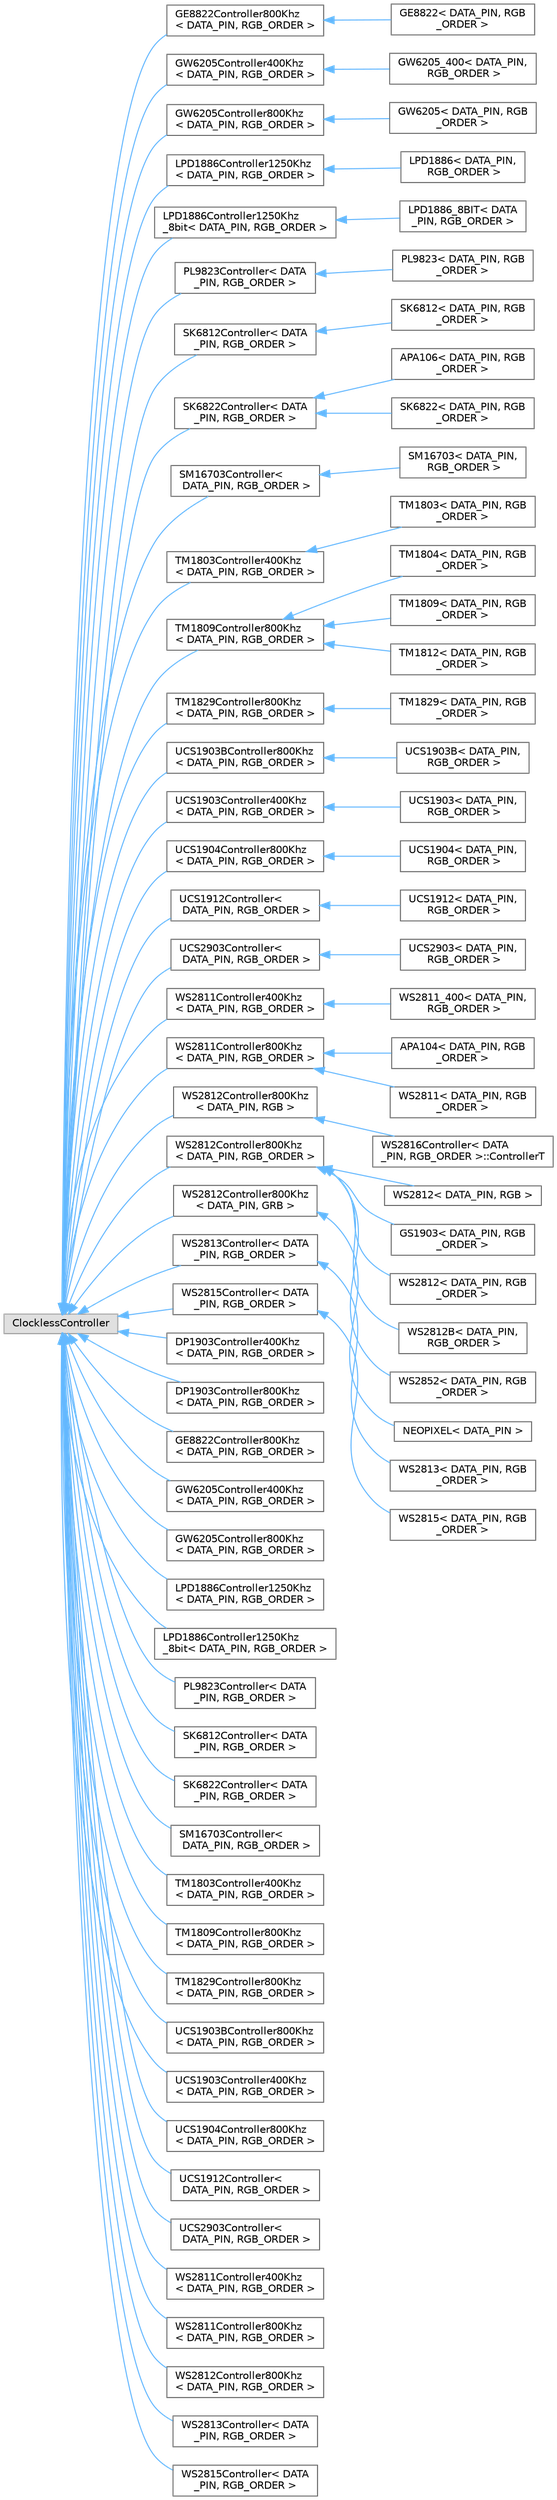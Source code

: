 digraph "Graphical Class Hierarchy"
{
 // LATEX_PDF_SIZE
  bgcolor="transparent";
  edge [fontname=Helvetica,fontsize=10,labelfontname=Helvetica,labelfontsize=10];
  node [fontname=Helvetica,fontsize=10,shape=box,height=0.2,width=0.4];
  rankdir="LR";
  Node0 [id="Node000000",label="ClocklessController",height=0.2,width=0.4,color="grey60", fillcolor="#E0E0E0", style="filled",tooltip=" "];
  Node0 -> Node1 [id="edge44_Node000000_Node000001",dir="back",color="steelblue1",style="solid",tooltip=" "];
  Node1 [id="Node000001",label="GE8822Controller800Khz\l\< DATA_PIN, RGB_ORDER \>",height=0.2,width=0.4,color="grey40", fillcolor="white", style="filled",URL="$d0/def/class_g_e8822_controller800_khz.html",tooltip=" "];
  Node1 -> Node2 [id="edge45_Node000001_Node000002",dir="back",color="steelblue1",style="solid",tooltip=" "];
  Node2 [id="Node000002",label="GE8822\< DATA_PIN, RGB\l_ORDER \>",height=0.2,width=0.4,color="grey40", fillcolor="white", style="filled",URL="$dc/dc9/class_g_e8822.html",tooltip="GE8822 controller class."];
  Node0 -> Node3 [id="edge46_Node000000_Node000003",dir="back",color="steelblue1",style="solid",tooltip=" "];
  Node3 [id="Node000003",label="GW6205Controller400Khz\l\< DATA_PIN, RGB_ORDER \>",height=0.2,width=0.4,color="grey40", fillcolor="white", style="filled",URL="$dd/dfa/class_g_w6205_controller400_khz.html",tooltip=" "];
  Node3 -> Node4 [id="edge47_Node000003_Node000004",dir="back",color="steelblue1",style="solid",tooltip=" "];
  Node4 [id="Node000004",label="GW6205_400\< DATA_PIN,\l RGB_ORDER \>",height=0.2,width=0.4,color="grey40", fillcolor="white", style="filled",URL="$d7/d84/class_g_w6205__400.html",tooltip="GW6205_400 controller class."];
  Node0 -> Node5 [id="edge48_Node000000_Node000005",dir="back",color="steelblue1",style="solid",tooltip=" "];
  Node5 [id="Node000005",label="GW6205Controller800Khz\l\< DATA_PIN, RGB_ORDER \>",height=0.2,width=0.4,color="grey40", fillcolor="white", style="filled",URL="$da/d20/class_g_w6205_controller800_khz.html",tooltip=" "];
  Node5 -> Node6 [id="edge49_Node000005_Node000006",dir="back",color="steelblue1",style="solid",tooltip=" "];
  Node6 [id="Node000006",label="GW6205\< DATA_PIN, RGB\l_ORDER \>",height=0.2,width=0.4,color="grey40", fillcolor="white", style="filled",URL="$d9/de6/class_g_w6205.html",tooltip="GW6205 controller class."];
  Node0 -> Node7 [id="edge50_Node000000_Node000007",dir="back",color="steelblue1",style="solid",tooltip=" "];
  Node7 [id="Node000007",label="LPD1886Controller1250Khz\l\< DATA_PIN, RGB_ORDER \>",height=0.2,width=0.4,color="grey40", fillcolor="white", style="filled",URL="$d9/da6/class_l_p_d1886_controller1250_khz.html",tooltip=" "];
  Node7 -> Node8 [id="edge51_Node000007_Node000008",dir="back",color="steelblue1",style="solid",tooltip=" "];
  Node8 [id="Node000008",label="LPD1886\< DATA_PIN,\l RGB_ORDER \>",height=0.2,width=0.4,color="grey40", fillcolor="white", style="filled",URL="$dc/d97/class_l_p_d1886.html",tooltip="LPD1886 controller class."];
  Node0 -> Node9 [id="edge52_Node000000_Node000009",dir="back",color="steelblue1",style="solid",tooltip=" "];
  Node9 [id="Node000009",label="LPD1886Controller1250Khz\l_8bit\< DATA_PIN, RGB_ORDER \>",height=0.2,width=0.4,color="grey40", fillcolor="white", style="filled",URL="$db/df7/class_l_p_d1886_controller1250_khz__8bit.html",tooltip=" "];
  Node9 -> Node10 [id="edge53_Node000009_Node000010",dir="back",color="steelblue1",style="solid",tooltip=" "];
  Node10 [id="Node000010",label="LPD1886_8BIT\< DATA\l_PIN, RGB_ORDER \>",height=0.2,width=0.4,color="grey40", fillcolor="white", style="filled",URL="$d2/dbc/class_l_p_d1886__8_b_i_t.html",tooltip="LPD1886_8BIT controller class."];
  Node0 -> Node11 [id="edge54_Node000000_Node000011",dir="back",color="steelblue1",style="solid",tooltip=" "];
  Node11 [id="Node000011",label="PL9823Controller\< DATA\l_PIN, RGB_ORDER \>",height=0.2,width=0.4,color="grey40", fillcolor="white", style="filled",URL="$dc/d0c/class_p_l9823_controller.html",tooltip=" "];
  Node11 -> Node12 [id="edge55_Node000011_Node000012",dir="back",color="steelblue1",style="solid",tooltip=" "];
  Node12 [id="Node000012",label="PL9823\< DATA_PIN, RGB\l_ORDER \>",height=0.2,width=0.4,color="grey40", fillcolor="white", style="filled",URL="$d6/d94/class_p_l9823.html",tooltip="PL9823 controller class."];
  Node0 -> Node13 [id="edge56_Node000000_Node000013",dir="back",color="steelblue1",style="solid",tooltip=" "];
  Node13 [id="Node000013",label="SK6812Controller\< DATA\l_PIN, RGB_ORDER \>",height=0.2,width=0.4,color="grey40", fillcolor="white", style="filled",URL="$d9/d05/class_s_k6812_controller.html",tooltip=" "];
  Node13 -> Node14 [id="edge57_Node000013_Node000014",dir="back",color="steelblue1",style="solid",tooltip=" "];
  Node14 [id="Node000014",label="SK6812\< DATA_PIN, RGB\l_ORDER \>",height=0.2,width=0.4,color="grey40", fillcolor="white", style="filled",URL="$db/d91/class_s_k6812.html",tooltip="SK6812 controller class."];
  Node0 -> Node15 [id="edge58_Node000000_Node000015",dir="back",color="steelblue1",style="solid",tooltip=" "];
  Node15 [id="Node000015",label="SK6822Controller\< DATA\l_PIN, RGB_ORDER \>",height=0.2,width=0.4,color="grey40", fillcolor="white", style="filled",URL="$db/dc8/class_s_k6822_controller.html",tooltip=" "];
  Node15 -> Node16 [id="edge59_Node000015_Node000016",dir="back",color="steelblue1",style="solid",tooltip=" "];
  Node16 [id="Node000016",label="APA106\< DATA_PIN, RGB\l_ORDER \>",height=0.2,width=0.4,color="grey40", fillcolor="white", style="filled",URL="$d6/d3f/class_a_p_a106.html",tooltip="APA106 controller class."];
  Node15 -> Node17 [id="edge60_Node000015_Node000017",dir="back",color="steelblue1",style="solid",tooltip=" "];
  Node17 [id="Node000017",label="SK6822\< DATA_PIN, RGB\l_ORDER \>",height=0.2,width=0.4,color="grey40", fillcolor="white", style="filled",URL="$d3/d5c/class_s_k6822.html",tooltip="SK6822 controller class."];
  Node0 -> Node18 [id="edge61_Node000000_Node000018",dir="back",color="steelblue1",style="solid",tooltip=" "];
  Node18 [id="Node000018",label="SM16703Controller\<\l DATA_PIN, RGB_ORDER \>",height=0.2,width=0.4,color="grey40", fillcolor="white", style="filled",URL="$de/d77/class_s_m16703_controller.html",tooltip=" "];
  Node18 -> Node19 [id="edge62_Node000018_Node000019",dir="back",color="steelblue1",style="solid",tooltip=" "];
  Node19 [id="Node000019",label="SM16703\< DATA_PIN,\l RGB_ORDER \>",height=0.2,width=0.4,color="grey40", fillcolor="white", style="filled",URL="$dd/d92/class_s_m16703.html",tooltip="SM16703 controller class."];
  Node0 -> Node20 [id="edge63_Node000000_Node000020",dir="back",color="steelblue1",style="solid",tooltip=" "];
  Node20 [id="Node000020",label="TM1803Controller400Khz\l\< DATA_PIN, RGB_ORDER \>",height=0.2,width=0.4,color="grey40", fillcolor="white", style="filled",URL="$d0/da8/class_t_m1803_controller400_khz.html",tooltip=" "];
  Node20 -> Node21 [id="edge64_Node000020_Node000021",dir="back",color="steelblue1",style="solid",tooltip=" "];
  Node21 [id="Node000021",label="TM1803\< DATA_PIN, RGB\l_ORDER \>",height=0.2,width=0.4,color="grey40", fillcolor="white", style="filled",URL="$d5/d26/class_t_m1803.html",tooltip="TM1803 controller class."];
  Node0 -> Node22 [id="edge65_Node000000_Node000022",dir="back",color="steelblue1",style="solid",tooltip=" "];
  Node22 [id="Node000022",label="TM1809Controller800Khz\l\< DATA_PIN, RGB_ORDER \>",height=0.2,width=0.4,color="grey40", fillcolor="white", style="filled",URL="$d7/d07/class_t_m1809_controller800_khz.html",tooltip=" "];
  Node22 -> Node23 [id="edge66_Node000022_Node000023",dir="back",color="steelblue1",style="solid",tooltip=" "];
  Node23 [id="Node000023",label="TM1804\< DATA_PIN, RGB\l_ORDER \>",height=0.2,width=0.4,color="grey40", fillcolor="white", style="filled",URL="$d6/d8a/class_t_m1804.html",tooltip="TM1804 controller class."];
  Node22 -> Node24 [id="edge67_Node000022_Node000024",dir="back",color="steelblue1",style="solid",tooltip=" "];
  Node24 [id="Node000024",label="TM1809\< DATA_PIN, RGB\l_ORDER \>",height=0.2,width=0.4,color="grey40", fillcolor="white", style="filled",URL="$d5/d32/class_t_m1809.html",tooltip="TM1809 controller class."];
  Node22 -> Node25 [id="edge68_Node000022_Node000025",dir="back",color="steelblue1",style="solid",tooltip=" "];
  Node25 [id="Node000025",label="TM1812\< DATA_PIN, RGB\l_ORDER \>",height=0.2,width=0.4,color="grey40", fillcolor="white", style="filled",URL="$d8/d51/class_t_m1812.html",tooltip="TM1812 controller class."];
  Node0 -> Node26 [id="edge69_Node000000_Node000026",dir="back",color="steelblue1",style="solid",tooltip=" "];
  Node26 [id="Node000026",label="TM1829Controller800Khz\l\< DATA_PIN, RGB_ORDER \>",height=0.2,width=0.4,color="grey40", fillcolor="white", style="filled",URL="$d0/ddf/class_t_m1829_controller800_khz.html",tooltip=" "];
  Node26 -> Node27 [id="edge70_Node000026_Node000027",dir="back",color="steelblue1",style="solid",tooltip=" "];
  Node27 [id="Node000027",label="TM1829\< DATA_PIN, RGB\l_ORDER \>",height=0.2,width=0.4,color="grey40", fillcolor="white", style="filled",URL="$d6/d1c/class_t_m1829.html",tooltip="TM1829 controller class."];
  Node0 -> Node28 [id="edge71_Node000000_Node000028",dir="back",color="steelblue1",style="solid",tooltip=" "];
  Node28 [id="Node000028",label="UCS1903BController800Khz\l\< DATA_PIN, RGB_ORDER \>",height=0.2,width=0.4,color="grey40", fillcolor="white", style="filled",URL="$d1/d29/class_u_c_s1903_b_controller800_khz.html",tooltip=" "];
  Node28 -> Node29 [id="edge72_Node000028_Node000029",dir="back",color="steelblue1",style="solid",tooltip=" "];
  Node29 [id="Node000029",label="UCS1903B\< DATA_PIN,\l RGB_ORDER \>",height=0.2,width=0.4,color="grey40", fillcolor="white", style="filled",URL="$df/d4c/class_u_c_s1903_b.html",tooltip="UCS1903B controller class."];
  Node0 -> Node30 [id="edge73_Node000000_Node000030",dir="back",color="steelblue1",style="solid",tooltip=" "];
  Node30 [id="Node000030",label="UCS1903Controller400Khz\l\< DATA_PIN, RGB_ORDER \>",height=0.2,width=0.4,color="grey40", fillcolor="white", style="filled",URL="$d9/d23/class_u_c_s1903_controller400_khz.html",tooltip=" "];
  Node30 -> Node31 [id="edge74_Node000030_Node000031",dir="back",color="steelblue1",style="solid",tooltip=" "];
  Node31 [id="Node000031",label="UCS1903\< DATA_PIN,\l RGB_ORDER \>",height=0.2,width=0.4,color="grey40", fillcolor="white", style="filled",URL="$d0/db7/class_u_c_s1903.html",tooltip="UCS1903 controller class."];
  Node0 -> Node32 [id="edge75_Node000000_Node000032",dir="back",color="steelblue1",style="solid",tooltip=" "];
  Node32 [id="Node000032",label="UCS1904Controller800Khz\l\< DATA_PIN, RGB_ORDER \>",height=0.2,width=0.4,color="grey40", fillcolor="white", style="filled",URL="$d3/d29/class_u_c_s1904_controller800_khz.html",tooltip=" "];
  Node32 -> Node33 [id="edge76_Node000032_Node000033",dir="back",color="steelblue1",style="solid",tooltip=" "];
  Node33 [id="Node000033",label="UCS1904\< DATA_PIN,\l RGB_ORDER \>",height=0.2,width=0.4,color="grey40", fillcolor="white", style="filled",URL="$d3/dc0/class_u_c_s1904.html",tooltip="UCS1904 controller class."];
  Node0 -> Node34 [id="edge77_Node000000_Node000034",dir="back",color="steelblue1",style="solid",tooltip=" "];
  Node34 [id="Node000034",label="UCS1912Controller\<\l DATA_PIN, RGB_ORDER \>",height=0.2,width=0.4,color="grey40", fillcolor="white", style="filled",URL="$df/d1e/class_u_c_s1912_controller.html",tooltip=" "];
  Node34 -> Node35 [id="edge78_Node000034_Node000035",dir="back",color="steelblue1",style="solid",tooltip=" "];
  Node35 [id="Node000035",label="UCS1912\< DATA_PIN,\l RGB_ORDER \>",height=0.2,width=0.4,color="grey40", fillcolor="white", style="filled",URL="$d4/dad/class_u_c_s1912.html",tooltip="UCS1912 controller class."];
  Node0 -> Node36 [id="edge79_Node000000_Node000036",dir="back",color="steelblue1",style="solid",tooltip=" "];
  Node36 [id="Node000036",label="UCS2903Controller\<\l DATA_PIN, RGB_ORDER \>",height=0.2,width=0.4,color="grey40", fillcolor="white", style="filled",URL="$d6/d05/class_u_c_s2903_controller.html",tooltip=" "];
  Node36 -> Node37 [id="edge80_Node000036_Node000037",dir="back",color="steelblue1",style="solid",tooltip=" "];
  Node37 [id="Node000037",label="UCS2903\< DATA_PIN,\l RGB_ORDER \>",height=0.2,width=0.4,color="grey40", fillcolor="white", style="filled",URL="$d7/d84/class_u_c_s2903.html",tooltip="UCS2903 controller class."];
  Node0 -> Node38 [id="edge81_Node000000_Node000038",dir="back",color="steelblue1",style="solid",tooltip=" "];
  Node38 [id="Node000038",label="WS2811Controller400Khz\l\< DATA_PIN, RGB_ORDER \>",height=0.2,width=0.4,color="grey40", fillcolor="white", style="filled",URL="$da/d69/class_w_s2811_controller400_khz.html",tooltip=" "];
  Node38 -> Node39 [id="edge82_Node000038_Node000039",dir="back",color="steelblue1",style="solid",tooltip=" "];
  Node39 [id="Node000039",label="WS2811_400\< DATA_PIN,\l RGB_ORDER \>",height=0.2,width=0.4,color="grey40", fillcolor="white", style="filled",URL="$d9/d7c/class_w_s2811__400.html",tooltip="WS2811_400 controller class."];
  Node0 -> Node40 [id="edge83_Node000000_Node000040",dir="back",color="steelblue1",style="solid",tooltip=" "];
  Node40 [id="Node000040",label="WS2811Controller800Khz\l\< DATA_PIN, RGB_ORDER \>",height=0.2,width=0.4,color="grey40", fillcolor="white", style="filled",URL="$dc/db6/class_w_s2811_controller800_khz.html",tooltip=" "];
  Node40 -> Node41 [id="edge84_Node000040_Node000041",dir="back",color="steelblue1",style="solid",tooltip=" "];
  Node41 [id="Node000041",label="APA104\< DATA_PIN, RGB\l_ORDER \>",height=0.2,width=0.4,color="grey40", fillcolor="white", style="filled",URL="$da/dbf/class_a_p_a104.html",tooltip="APA104 controller class."];
  Node40 -> Node42 [id="edge85_Node000040_Node000042",dir="back",color="steelblue1",style="solid",tooltip=" "];
  Node42 [id="Node000042",label="WS2811\< DATA_PIN, RGB\l_ORDER \>",height=0.2,width=0.4,color="grey40", fillcolor="white", style="filled",URL="$d4/de9/class_w_s2811.html",tooltip="WS2811 controller class."];
  Node0 -> Node43 [id="edge86_Node000000_Node000043",dir="back",color="steelblue1",style="solid",tooltip=" "];
  Node43 [id="Node000043",label="WS2812Controller800Khz\l\< DATA_PIN, RGB \>",height=0.2,width=0.4,color="grey40", fillcolor="white", style="filled",URL="$de/d9d/class_w_s2812_controller800_khz.html",tooltip=" "];
  Node43 -> Node44 [id="edge87_Node000043_Node000044",dir="back",color="steelblue1",style="solid",tooltip=" "];
  Node44 [id="Node000044",label="WS2816Controller\< DATA\l_PIN, RGB_ORDER \>::ControllerT",height=0.2,width=0.4,color="grey40", fillcolor="white", style="filled",URL="$d5/db3/class_w_s2816_controller_1_1_controller_t.html",tooltip=" "];
  Node0 -> Node45 [id="edge88_Node000000_Node000045",dir="back",color="steelblue1",style="solid",tooltip=" "];
  Node45 [id="Node000045",label="WS2812Controller800Khz\l\< DATA_PIN, RGB_ORDER \>",height=0.2,width=0.4,color="grey40", fillcolor="white", style="filled",URL="$de/d9d/class_w_s2812_controller800_khz.html",tooltip=" "];
  Node45 -> Node46 [id="edge89_Node000045_Node000046",dir="back",color="steelblue1",style="solid",tooltip=" "];
  Node46 [id="Node000046",label="WS2812\< DATA_PIN, RGB \>",height=0.2,width=0.4,color="grey40", fillcolor="white", style="filled",URL="$d6/d04/class_w_s2812.html",tooltip=" "];
  Node45 -> Node47 [id="edge90_Node000045_Node000047",dir="back",color="steelblue1",style="solid",tooltip=" "];
  Node47 [id="Node000047",label="GS1903\< DATA_PIN, RGB\l_ORDER \>",height=0.2,width=0.4,color="grey40", fillcolor="white", style="filled",URL="$d2/dfb/class_g_s1903.html",tooltip="GS1903 controller class."];
  Node45 -> Node48 [id="edge91_Node000045_Node000048",dir="back",color="steelblue1",style="solid",tooltip=" "];
  Node48 [id="Node000048",label="WS2812\< DATA_PIN, RGB\l_ORDER \>",height=0.2,width=0.4,color="grey40", fillcolor="white", style="filled",URL="$d6/d04/class_w_s2812.html",tooltip="WS2812 controller class."];
  Node45 -> Node49 [id="edge92_Node000045_Node000049",dir="back",color="steelblue1",style="solid",tooltip=" "];
  Node49 [id="Node000049",label="WS2812B\< DATA_PIN,\l RGB_ORDER \>",height=0.2,width=0.4,color="grey40", fillcolor="white", style="filled",URL="$d5/dd0/class_w_s2812_b.html",tooltip="WS2812B controller class."];
  Node45 -> Node50 [id="edge93_Node000045_Node000050",dir="back",color="steelblue1",style="solid",tooltip=" "];
  Node50 [id="Node000050",label="WS2852\< DATA_PIN, RGB\l_ORDER \>",height=0.2,width=0.4,color="grey40", fillcolor="white", style="filled",URL="$df/d10/class_w_s2852.html",tooltip="WS2852 controller class."];
  Node0 -> Node51 [id="edge94_Node000000_Node000051",dir="back",color="steelblue1",style="solid",tooltip=" "];
  Node51 [id="Node000051",label="WS2812Controller800Khz\l\< DATA_PIN, GRB \>",height=0.2,width=0.4,color="grey40", fillcolor="white", style="filled",URL="$de/d9d/class_w_s2812_controller800_khz.html",tooltip=" "];
  Node51 -> Node52 [id="edge95_Node000051_Node000052",dir="back",color="steelblue1",style="solid",tooltip=" "];
  Node52 [id="Node000052",label="NEOPIXEL\< DATA_PIN \>",height=0.2,width=0.4,color="grey40", fillcolor="white", style="filled",URL="$d5/d5c/class_n_e_o_p_i_x_e_l.html",tooltip="LED controller for WS2812 LEDs with GRB color order."];
  Node0 -> Node53 [id="edge96_Node000000_Node000053",dir="back",color="steelblue1",style="solid",tooltip=" "];
  Node53 [id="Node000053",label="WS2813Controller\< DATA\l_PIN, RGB_ORDER \>",height=0.2,width=0.4,color="grey40", fillcolor="white", style="filled",URL="$dc/d78/class_w_s2813_controller.html",tooltip=" "];
  Node53 -> Node54 [id="edge97_Node000053_Node000054",dir="back",color="steelblue1",style="solid",tooltip=" "];
  Node54 [id="Node000054",label="WS2813\< DATA_PIN, RGB\l_ORDER \>",height=0.2,width=0.4,color="grey40", fillcolor="white", style="filled",URL="$d3/d7d/class_w_s2813.html",tooltip="WS2813 controller class."];
  Node0 -> Node55 [id="edge98_Node000000_Node000055",dir="back",color="steelblue1",style="solid",tooltip=" "];
  Node55 [id="Node000055",label="WS2815Controller\< DATA\l_PIN, RGB_ORDER \>",height=0.2,width=0.4,color="grey40", fillcolor="white", style="filled",URL="$de/d5f/class_w_s2815_controller.html",tooltip=" "];
  Node55 -> Node56 [id="edge99_Node000055_Node000056",dir="back",color="steelblue1",style="solid",tooltip=" "];
  Node56 [id="Node000056",label="WS2815\< DATA_PIN, RGB\l_ORDER \>",height=0.2,width=0.4,color="grey40", fillcolor="white", style="filled",URL="$d1/de1/class_w_s2815.html",tooltip="WS2815 controller class."];
  Node0 -> Node57 [id="edge100_Node000000_Node000057",dir="back",color="steelblue1",style="solid",tooltip=" "];
  Node57 [id="Node000057",label="DP1903Controller400Khz\l\< DATA_PIN, RGB_ORDER \>",height=0.2,width=0.4,color="grey40", fillcolor="white", style="filled",URL="$d1/dcf/class_d_p1903_controller400_khz.html",tooltip="DP1903 controller class @ 400 KHz."];
  Node0 -> Node58 [id="edge101_Node000000_Node000058",dir="back",color="steelblue1",style="solid",tooltip=" "];
  Node58 [id="Node000058",label="DP1903Controller800Khz\l\< DATA_PIN, RGB_ORDER \>",height=0.2,width=0.4,color="grey40", fillcolor="white", style="filled",URL="$dd/dec/class_d_p1903_controller800_khz.html",tooltip="DP1903 controller class @ 800 KHz."];
  Node0 -> Node59 [id="edge102_Node000000_Node000059",dir="back",color="steelblue1",style="solid",tooltip=" "];
  Node59 [id="Node000059",label="GE8822Controller800Khz\l\< DATA_PIN, RGB_ORDER \>",height=0.2,width=0.4,color="grey40", fillcolor="white", style="filled",URL="$d0/def/class_g_e8822_controller800_khz.html",tooltip="GE8822 controller class."];
  Node0 -> Node60 [id="edge103_Node000000_Node000060",dir="back",color="steelblue1",style="solid",tooltip=" "];
  Node60 [id="Node000060",label="GW6205Controller400Khz\l\< DATA_PIN, RGB_ORDER \>",height=0.2,width=0.4,color="grey40", fillcolor="white", style="filled",URL="$dd/dfa/class_g_w6205_controller400_khz.html",tooltip="GW6205 controller class @ 400 KHz."];
  Node0 -> Node61 [id="edge104_Node000000_Node000061",dir="back",color="steelblue1",style="solid",tooltip=" "];
  Node61 [id="Node000061",label="GW6205Controller800Khz\l\< DATA_PIN, RGB_ORDER \>",height=0.2,width=0.4,color="grey40", fillcolor="white", style="filled",URL="$da/d20/class_g_w6205_controller800_khz.html",tooltip="UCS1904 controller class @ 800 KHz."];
  Node0 -> Node62 [id="edge105_Node000000_Node000062",dir="back",color="steelblue1",style="solid",tooltip=" "];
  Node62 [id="Node000062",label="LPD1886Controller1250Khz\l\< DATA_PIN, RGB_ORDER \>",height=0.2,width=0.4,color="grey40", fillcolor="white", style="filled",URL="$d9/da6/class_l_p_d1886_controller1250_khz.html",tooltip="LPD1886 controller class."];
  Node0 -> Node63 [id="edge106_Node000000_Node000063",dir="back",color="steelblue1",style="solid",tooltip=" "];
  Node63 [id="Node000063",label="LPD1886Controller1250Khz\l_8bit\< DATA_PIN, RGB_ORDER \>",height=0.2,width=0.4,color="grey40", fillcolor="white", style="filled",URL="$db/df7/class_l_p_d1886_controller1250_khz__8bit.html",tooltip="LPD1886 controller class."];
  Node0 -> Node64 [id="edge107_Node000000_Node000064",dir="back",color="steelblue1",style="solid",tooltip=" "];
  Node64 [id="Node000064",label="PL9823Controller\< DATA\l_PIN, RGB_ORDER \>",height=0.2,width=0.4,color="grey40", fillcolor="white", style="filled",URL="$dc/d0c/class_p_l9823_controller.html",tooltip="PL9823 controller class."];
  Node0 -> Node65 [id="edge108_Node000000_Node000065",dir="back",color="steelblue1",style="solid",tooltip=" "];
  Node65 [id="Node000065",label="SK6812Controller\< DATA\l_PIN, RGB_ORDER \>",height=0.2,width=0.4,color="grey40", fillcolor="white", style="filled",URL="$d9/d05/class_s_k6812_controller.html",tooltip="SK6812 controller class."];
  Node0 -> Node66 [id="edge109_Node000000_Node000066",dir="back",color="steelblue1",style="solid",tooltip=" "];
  Node66 [id="Node000066",label="SK6822Controller\< DATA\l_PIN, RGB_ORDER \>",height=0.2,width=0.4,color="grey40", fillcolor="white", style="filled",URL="$db/dc8/class_s_k6822_controller.html",tooltip="SK6822 controller class."];
  Node0 -> Node67 [id="edge110_Node000000_Node000067",dir="back",color="steelblue1",style="solid",tooltip=" "];
  Node67 [id="Node000067",label="SM16703Controller\<\l DATA_PIN, RGB_ORDER \>",height=0.2,width=0.4,color="grey40", fillcolor="white", style="filled",URL="$de/d77/class_s_m16703_controller.html",tooltip="SM16703 controller class."];
  Node0 -> Node68 [id="edge111_Node000000_Node000068",dir="back",color="steelblue1",style="solid",tooltip=" "];
  Node68 [id="Node000068",label="TM1803Controller400Khz\l\< DATA_PIN, RGB_ORDER \>",height=0.2,width=0.4,color="grey40", fillcolor="white", style="filled",URL="$d0/da8/class_t_m1803_controller400_khz.html",tooltip="TM1803 controller class."];
  Node0 -> Node69 [id="edge112_Node000000_Node000069",dir="back",color="steelblue1",style="solid",tooltip=" "];
  Node69 [id="Node000069",label="TM1809Controller800Khz\l\< DATA_PIN, RGB_ORDER \>",height=0.2,width=0.4,color="grey40", fillcolor="white", style="filled",URL="$d7/d07/class_t_m1809_controller800_khz.html",tooltip="TM1809 controller class."];
  Node0 -> Node70 [id="edge113_Node000000_Node000070",dir="back",color="steelblue1",style="solid",tooltip=" "];
  Node70 [id="Node000070",label="TM1829Controller800Khz\l\< DATA_PIN, RGB_ORDER \>",height=0.2,width=0.4,color="grey40", fillcolor="white", style="filled",URL="$d0/ddf/class_t_m1829_controller800_khz.html",tooltip="TM1829 controller class."];
  Node0 -> Node71 [id="edge114_Node000000_Node000071",dir="back",color="steelblue1",style="solid",tooltip=" "];
  Node71 [id="Node000071",label="UCS1903BController800Khz\l\< DATA_PIN, RGB_ORDER \>",height=0.2,width=0.4,color="grey40", fillcolor="white", style="filled",URL="$d1/d29/class_u_c_s1903_b_controller800_khz.html",tooltip="UCS1903B controller class."];
  Node0 -> Node72 [id="edge115_Node000000_Node000072",dir="back",color="steelblue1",style="solid",tooltip=" "];
  Node72 [id="Node000072",label="UCS1903Controller400Khz\l\< DATA_PIN, RGB_ORDER \>",height=0.2,width=0.4,color="grey40", fillcolor="white", style="filled",URL="$d9/d23/class_u_c_s1903_controller400_khz.html",tooltip="UCS1903 controller class @ 400 KHz."];
  Node0 -> Node73 [id="edge116_Node000000_Node000073",dir="back",color="steelblue1",style="solid",tooltip=" "];
  Node73 [id="Node000073",label="UCS1904Controller800Khz\l\< DATA_PIN, RGB_ORDER \>",height=0.2,width=0.4,color="grey40", fillcolor="white", style="filled",URL="$d3/d29/class_u_c_s1904_controller800_khz.html",tooltip="UCS1904 controller class."];
  Node0 -> Node74 [id="edge117_Node000000_Node000074",dir="back",color="steelblue1",style="solid",tooltip=" "];
  Node74 [id="Node000074",label="UCS1912Controller\<\l DATA_PIN, RGB_ORDER \>",height=0.2,width=0.4,color="grey40", fillcolor="white", style="filled",URL="$df/d1e/class_u_c_s1912_controller.html",tooltip=" "];
  Node0 -> Node75 [id="edge118_Node000000_Node000075",dir="back",color="steelblue1",style="solid",tooltip=" "];
  Node75 [id="Node000075",label="UCS2903Controller\<\l DATA_PIN, RGB_ORDER \>",height=0.2,width=0.4,color="grey40", fillcolor="white", style="filled",URL="$d6/d05/class_u_c_s2903_controller.html",tooltip="UCS2903 controller class."];
  Node0 -> Node76 [id="edge119_Node000000_Node000076",dir="back",color="steelblue1",style="solid",tooltip=" "];
  Node76 [id="Node000076",label="WS2811Controller400Khz\l\< DATA_PIN, RGB_ORDER \>",height=0.2,width=0.4,color="grey40", fillcolor="white", style="filled",URL="$da/d69/class_w_s2811_controller400_khz.html",tooltip="WS2811 controller class @ 400 KHz."];
  Node0 -> Node77 [id="edge120_Node000000_Node000077",dir="back",color="steelblue1",style="solid",tooltip=" "];
  Node77 [id="Node000077",label="WS2811Controller800Khz\l\< DATA_PIN, RGB_ORDER \>",height=0.2,width=0.4,color="grey40", fillcolor="white", style="filled",URL="$dc/db6/class_w_s2811_controller800_khz.html",tooltip="WS2811 controller class @ 800 KHz."];
  Node0 -> Node78 [id="edge121_Node000000_Node000078",dir="back",color="steelblue1",style="solid",tooltip=" "];
  Node78 [id="Node000078",label="WS2812Controller800Khz\l\< DATA_PIN, RGB_ORDER \>",height=0.2,width=0.4,color="grey40", fillcolor="white", style="filled",URL="$de/d9d/class_w_s2812_controller800_khz.html",tooltip="WS2812 controller class @ 800 KHz."];
  Node0 -> Node79 [id="edge122_Node000000_Node000079",dir="back",color="steelblue1",style="solid",tooltip=" "];
  Node79 [id="Node000079",label="WS2813Controller\< DATA\l_PIN, RGB_ORDER \>",height=0.2,width=0.4,color="grey40", fillcolor="white", style="filled",URL="$dc/d78/class_w_s2813_controller.html",tooltip="WS2813 controller class."];
  Node0 -> Node80 [id="edge123_Node000000_Node000080",dir="back",color="steelblue1",style="solid",tooltip=" "];
  Node80 [id="Node000080",label="WS2815Controller\< DATA\l_PIN, RGB_ORDER \>",height=0.2,width=0.4,color="grey40", fillcolor="white", style="filled",URL="$de/d5f/class_w_s2815_controller.html",tooltip="WS2815 controller class @ 400 KHz."];
}
